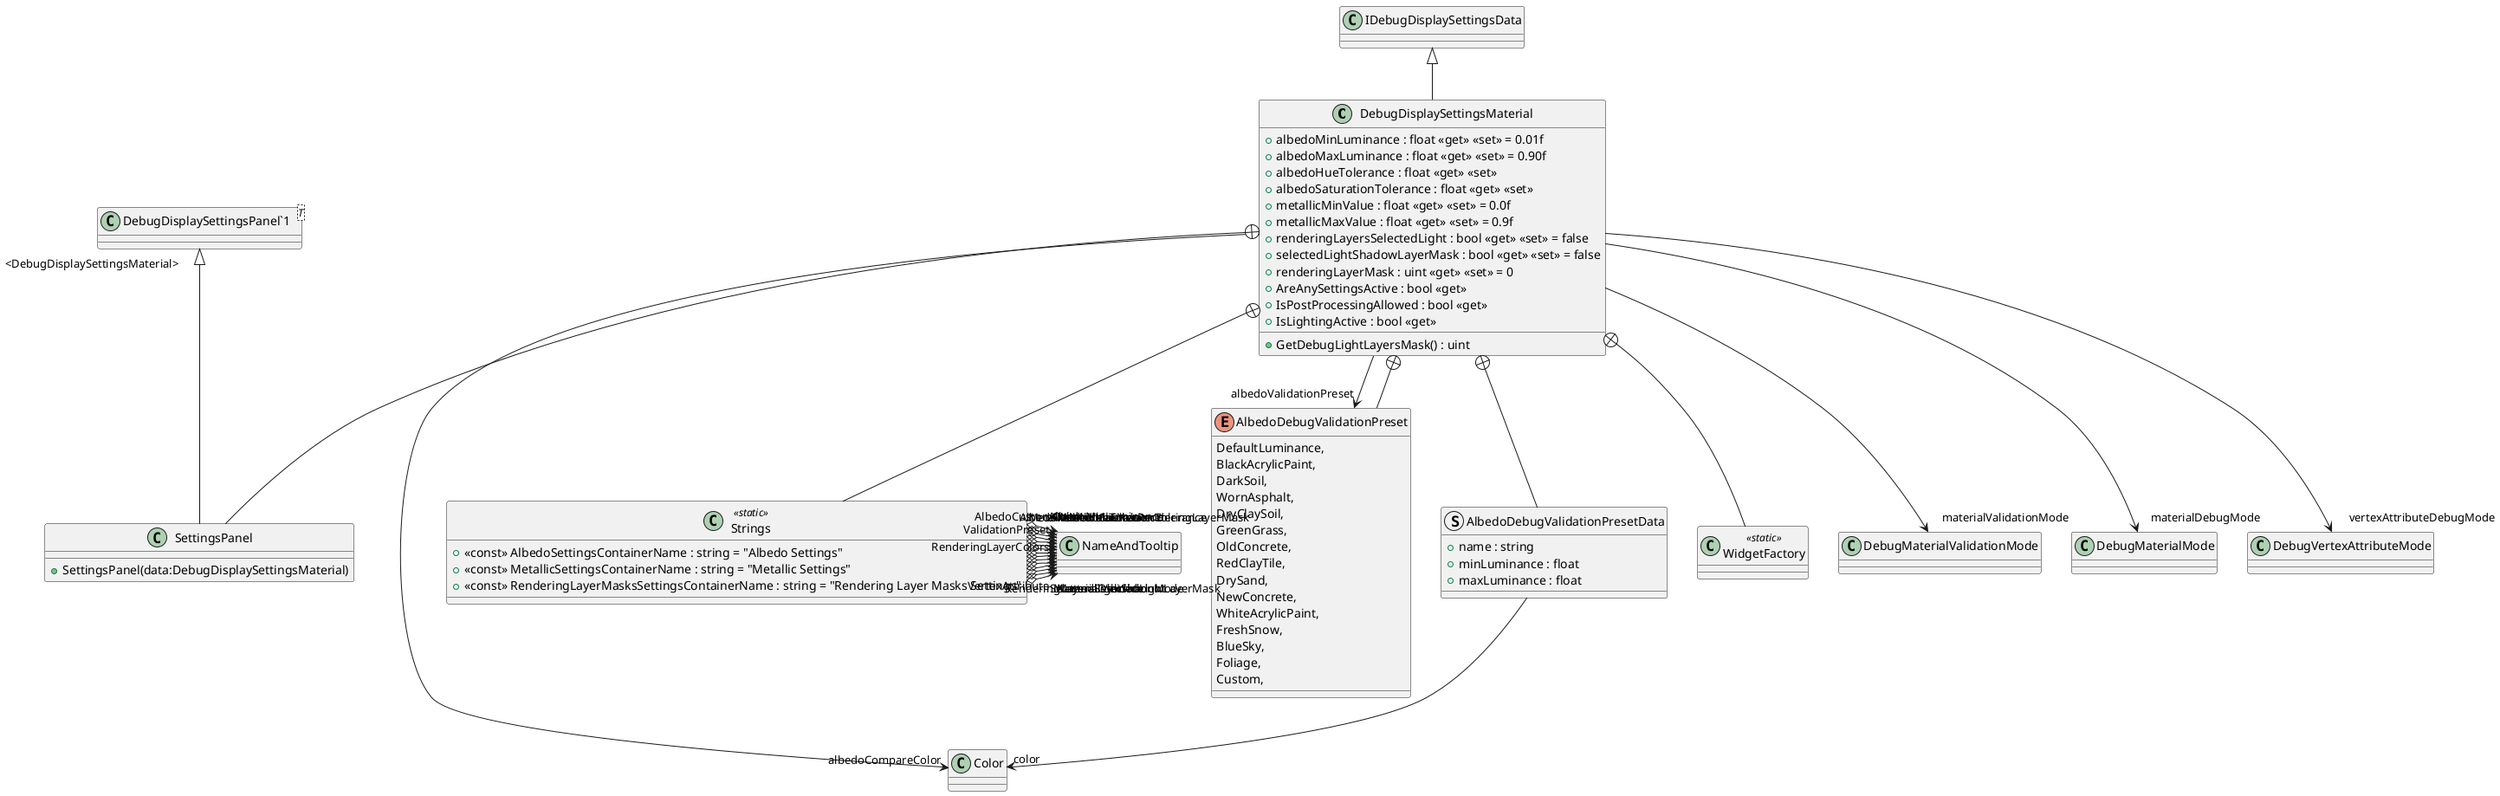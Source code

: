 @startuml
class DebugDisplaySettingsMaterial {
    + albedoMinLuminance : float <<get>> <<set>> = 0.01f
    + albedoMaxLuminance : float <<get>> <<set>> = 0.90f
    + albedoHueTolerance : float <<get>> <<set>>
    + albedoSaturationTolerance : float <<get>> <<set>>
    + metallicMinValue : float <<get>> <<set>> = 0.0f
    + metallicMaxValue : float <<get>> <<set>> = 0.9f
    + renderingLayersSelectedLight : bool <<get>> <<set>> = false
    + selectedLightShadowLayerMask : bool <<get>> <<set>> = false
    + renderingLayerMask : uint <<get>> <<set>> = 0
    + GetDebugLightLayersMask() : uint
    + AreAnySettingsActive : bool <<get>>
    + IsPostProcessingAllowed : bool <<get>>
    + IsLightingActive : bool <<get>>
}
enum AlbedoDebugValidationPreset {
    DefaultLuminance,
    BlackAcrylicPaint,
    DarkSoil,
    WornAsphalt,
    DryClaySoil,
    GreenGrass,
    OldConcrete,
    RedClayTile,
    DrySand,
    NewConcrete,
    WhiteAcrylicPaint,
    FreshSnow,
    BlueSky,
    Foliage,
    Custom,
}
struct AlbedoDebugValidationPresetData {
    + name : string
    + minLuminance : float
    + maxLuminance : float
}
class Strings <<static>> {
    + <<const>> AlbedoSettingsContainerName : string = "Albedo Settings"
    + <<const>> MetallicSettingsContainerName : string = "Metallic Settings"
    + <<const>> RenderingLayerMasksSettingsContainerName : string = "Rendering Layer Masks Settings"
}
class WidgetFactory <<static>> {
}
class SettingsPanel {
    + SettingsPanel(data:DebugDisplaySettingsMaterial)
}
class "DebugDisplaySettingsPanel`1"<T> {
}
IDebugDisplaySettingsData <|-- DebugDisplaySettingsMaterial
DebugDisplaySettingsMaterial --> "albedoValidationPreset" AlbedoDebugValidationPreset
DebugDisplaySettingsMaterial o-> "albedoCompareColor" Color
DebugDisplaySettingsMaterial --> "materialValidationMode" DebugMaterialValidationMode
DebugDisplaySettingsMaterial --> "materialDebugMode" DebugMaterialMode
DebugDisplaySettingsMaterial --> "vertexAttributeDebugMode" DebugVertexAttributeMode
DebugDisplaySettingsMaterial +-- AlbedoDebugValidationPreset
DebugDisplaySettingsMaterial +-- AlbedoDebugValidationPresetData
AlbedoDebugValidationPresetData --> "color" Color
DebugDisplaySettingsMaterial +-- Strings
Strings o-> "MaterialOverride" NameAndTooltip
Strings o-> "VertexAttribute" NameAndTooltip
Strings o-> "MaterialValidationMode" NameAndTooltip
Strings o-> "RenderingLayersSelectedLight" NameAndTooltip
Strings o-> "SelectedLightShadowLayerMask" NameAndTooltip
Strings o-> "RenderingLayerColors" NameAndTooltip
Strings o-> "FilterRenderingLayerMask" NameAndTooltip
Strings o-> "ValidationPreset" NameAndTooltip
Strings o-> "AlbedoCustomColor" NameAndTooltip
Strings o-> "AlbedoMinLuminance" NameAndTooltip
Strings o-> "AlbedoMaxLuminance" NameAndTooltip
Strings o-> "AlbedoHueTolerance" NameAndTooltip
Strings o-> "AlbedoSaturationTolerance" NameAndTooltip
Strings o-> "MetallicMinValue" NameAndTooltip
Strings o-> "MetallicMaxValue" NameAndTooltip
DebugDisplaySettingsMaterial +-- WidgetFactory
DebugDisplaySettingsMaterial +-- SettingsPanel
"DebugDisplaySettingsPanel`1" "<DebugDisplaySettingsMaterial>" <|-- SettingsPanel
@enduml
